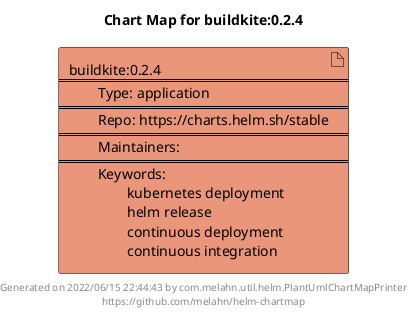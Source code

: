 @startuml
skinparam linetype ortho
skinparam backgroundColor white
skinparam usecaseBorderColor black
skinparam usecaseArrowColor LightSlateGray
skinparam artifactBorderColor black
skinparam artifactArrowColor LightSlateGray

title Chart Map for buildkite:0.2.4

'There is one referenced Helm Chart
artifact "buildkite:0.2.4\n====\n\tType: application\n====\n\tRepo: https://charts.helm.sh/stable\n====\n\tMaintainers: \n====\n\tKeywords: \n\t\tkubernetes deployment\n\t\thelm release\n\t\tcontinuous deployment\n\t\tcontinuous integration" as buildkite_0_2_4 #DarkSalmon

'There are 0 referenced Docker Images

'Chart Dependencies

center footer Generated on 2022/06/15 22:44:43 by com.melahn.util.helm.PlantUmlChartMapPrinter\nhttps://github.com/melahn/helm-chartmap
@enduml
